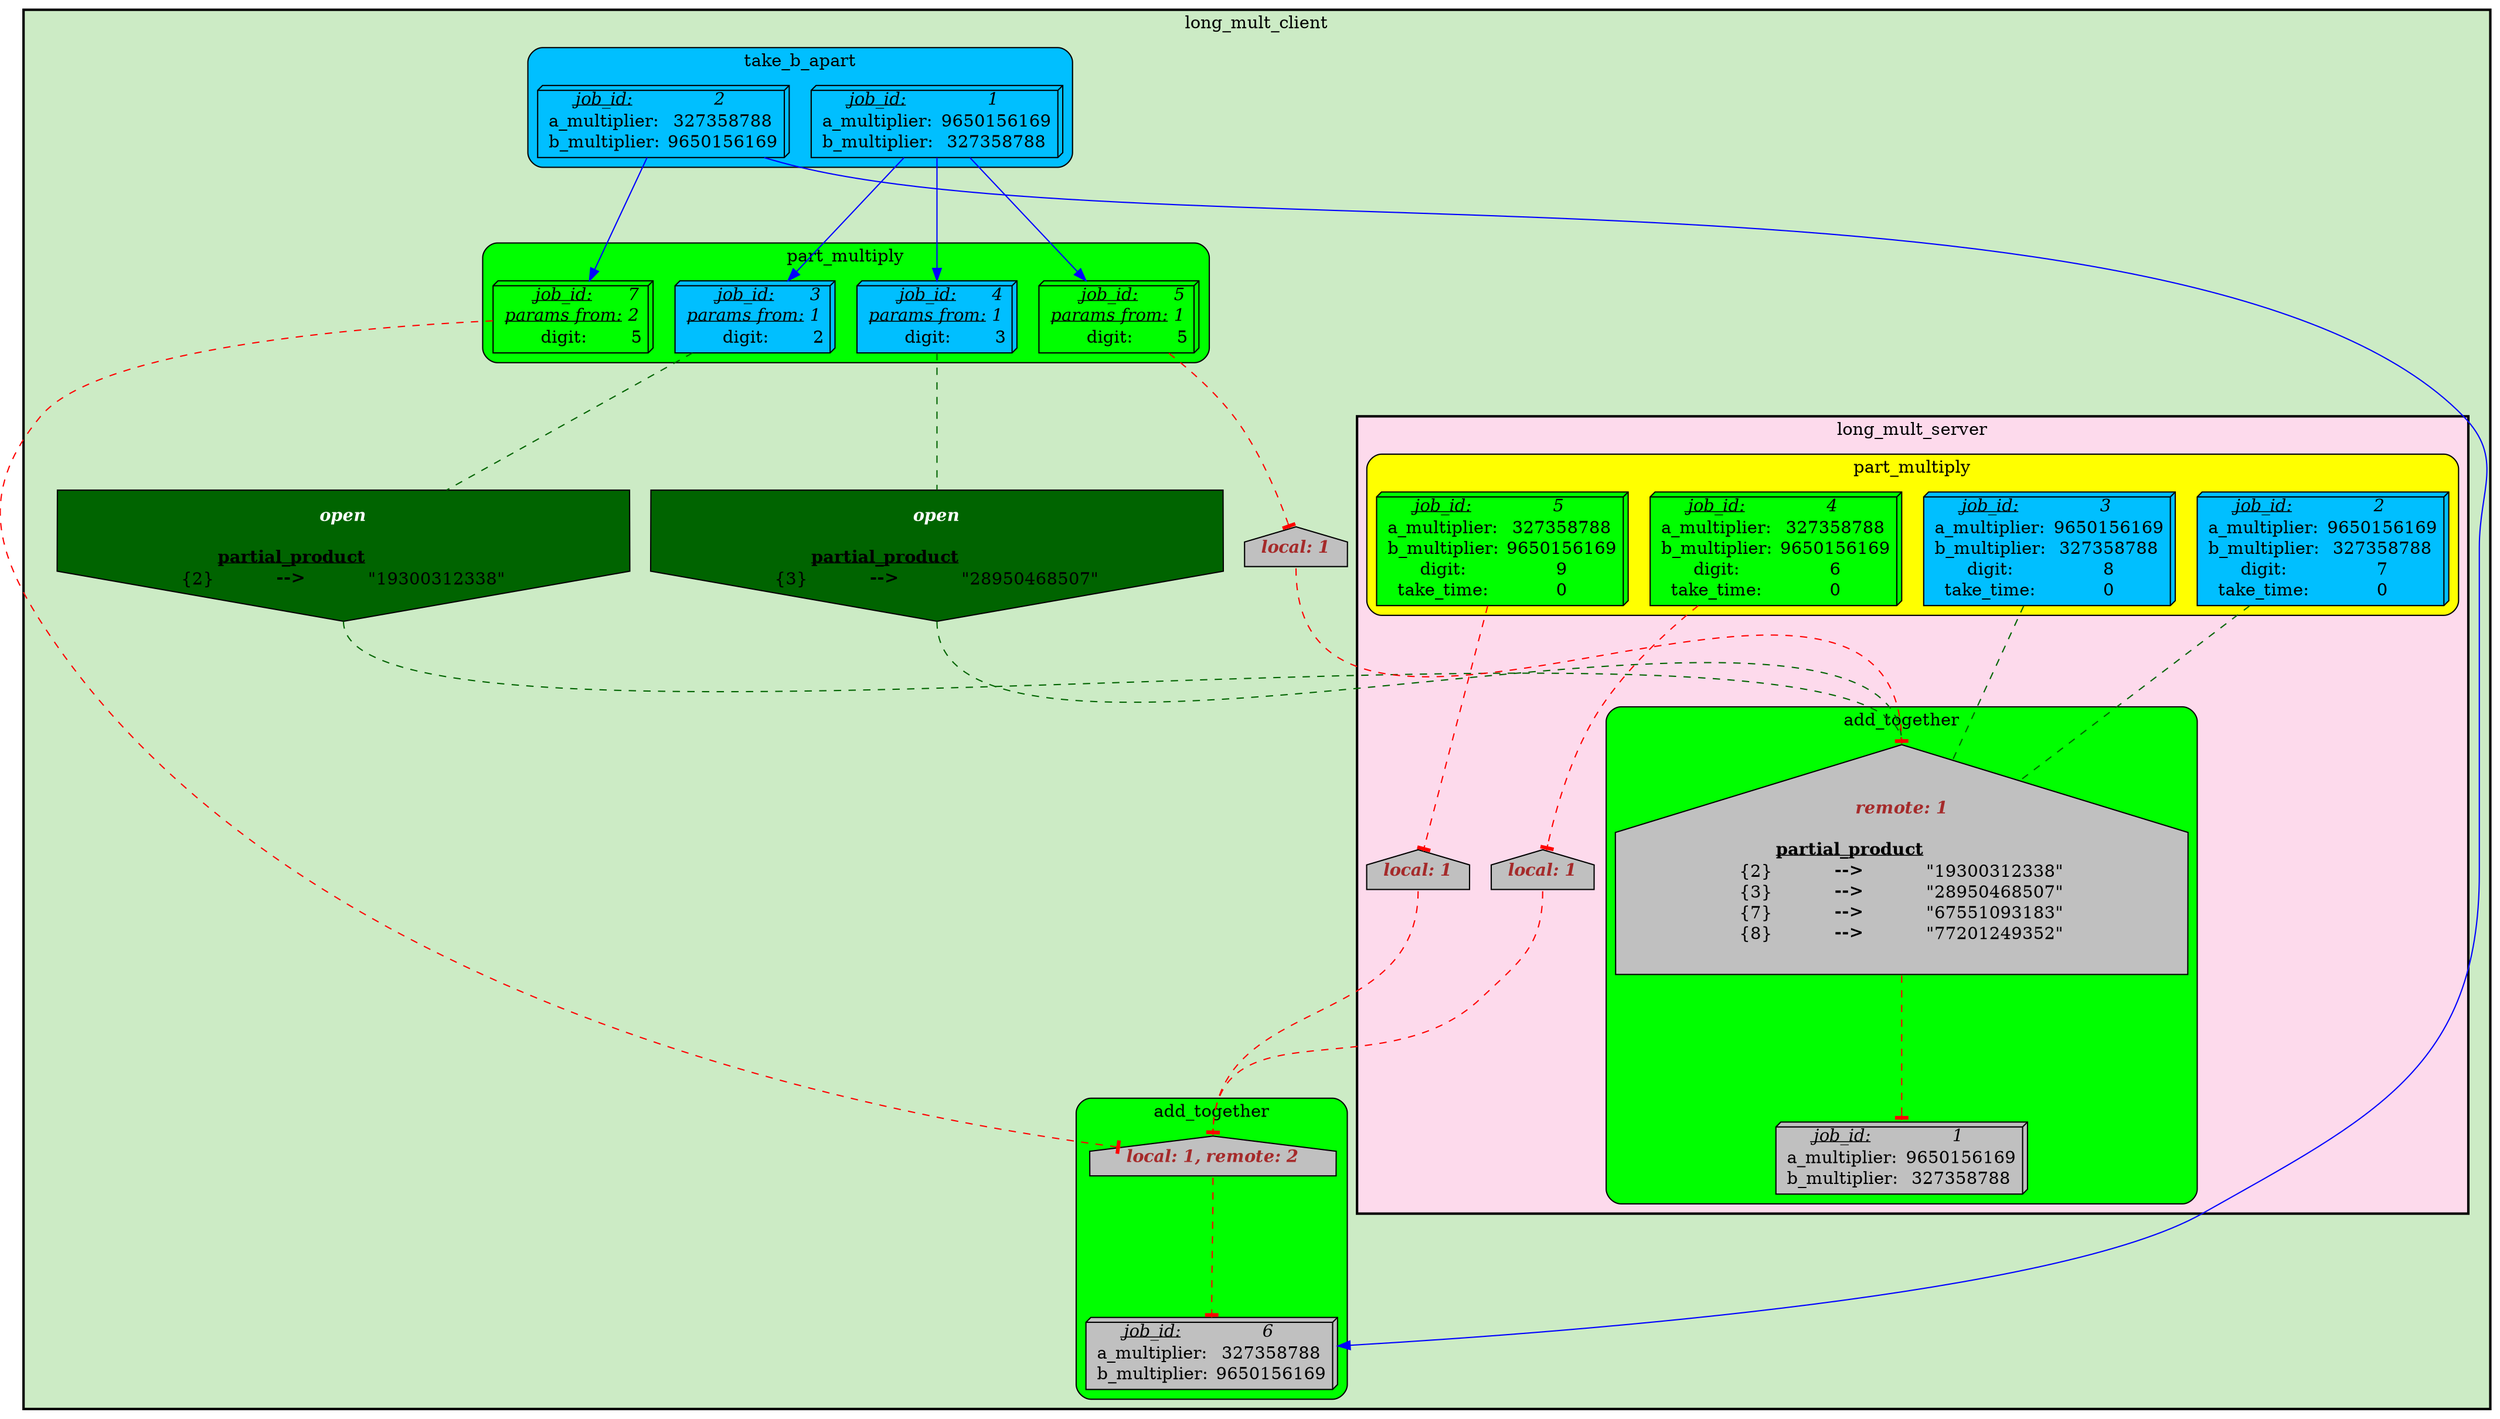 digraph test {
	ratio="compress"; name = "JobDependencyGraph"; pad = "0"; ranksep = "1.4"; remincross = "true";
	job_1__long_mult_client [fillcolor="DeepSkyBlue", label=<<table border="0" cellborder="0" cellspacing="0" cellpadding="1"><tr><td><u><i>job_id:</i></u></td><td><i>1</i></td></tr><tr><td>a_multiplier:</td><td> 9650156169</td></tr><tr><td>b_multiplier:</td><td> 327358788</td></tr></table>>, shape="box3d", style="filled"];
	job_1__long_mult_server [fillcolor="grey", label=<<table border="0" cellborder="0" cellspacing="0" cellpadding="1"><tr><td><u><i>job_id:</i></u></td><td><i>1</i></td></tr><tr><td>a_multiplier:</td><td> 9650156169</td></tr><tr><td>b_multiplier:</td><td> 327358788</td></tr></table>>, shape="box3d", style="filled"];
	job_2__long_mult_client [fillcolor="DeepSkyBlue", label=<<table border="0" cellborder="0" cellspacing="0" cellpadding="1"><tr><td><u><i>job_id:</i></u></td><td><i>2</i></td></tr><tr><td>a_multiplier:</td><td> 327358788</td></tr><tr><td>b_multiplier:</td><td> 9650156169</td></tr></table>>, shape="box3d", style="filled"];
	job_2__long_mult_server [fillcolor="DeepSkyBlue", label=<<table border="0" cellborder="0" cellspacing="0" cellpadding="1"><tr><td><u><i>job_id:</i></u></td><td><i>2</i></td></tr><tr><td>a_multiplier:</td><td> 9650156169</td></tr><tr><td>b_multiplier:</td><td> 327358788</td></tr><tr><td>digit:</td><td> 7</td></tr><tr><td>take_time:</td><td> 0</td></tr></table>>, shape="box3d", style="filled"];
	job_3__long_mult_client [fillcolor="DeepSkyBlue", label=<<table border="0" cellborder="0" cellspacing="0" cellpadding="1"><tr><td><u><i>job_id:</i></u></td><td><i>3</i></td></tr><tr><td><u><i>params from:</i></u></td><td><i>1</i></td></tr><tr><td>digit:</td><td> 2</td></tr></table>>, shape="box3d", style="filled"];
	job_3__long_mult_server [fillcolor="DeepSkyBlue", label=<<table border="0" cellborder="0" cellspacing="0" cellpadding="1"><tr><td><u><i>job_id:</i></u></td><td><i>3</i></td></tr><tr><td>a_multiplier:</td><td> 9650156169</td></tr><tr><td>b_multiplier:</td><td> 327358788</td></tr><tr><td>digit:</td><td> 8</td></tr><tr><td>take_time:</td><td> 0</td></tr></table>>, shape="box3d", style="filled"];
	job_4__long_mult_client [fillcolor="DeepSkyBlue", label=<<table border="0" cellborder="0" cellspacing="0" cellpadding="1"><tr><td><u><i>job_id:</i></u></td><td><i>4</i></td></tr><tr><td><u><i>params from:</i></u></td><td><i>1</i></td></tr><tr><td>digit:</td><td> 3</td></tr></table>>, shape="box3d", style="filled"];
	job_4__long_mult_server [fillcolor="green", label=<<table border="0" cellborder="0" cellspacing="0" cellpadding="1"><tr><td><u><i>job_id:</i></u></td><td><i>4</i></td></tr><tr><td>a_multiplier:</td><td> 327358788</td></tr><tr><td>b_multiplier:</td><td> 9650156169</td></tr><tr><td>digit:</td><td> 6</td></tr><tr><td>take_time:</td><td> 0</td></tr></table>>, shape="box3d", style="filled"];
	job_5__long_mult_client [fillcolor="green", label=<<table border="0" cellborder="0" cellspacing="0" cellpadding="1"><tr><td><u><i>job_id:</i></u></td><td><i>5</i></td></tr><tr><td><u><i>params from:</i></u></td><td><i>1</i></td></tr><tr><td>digit:</td><td> 5</td></tr></table>>, shape="box3d", style="filled"];
	job_5__long_mult_server [fillcolor="green", label=<<table border="0" cellborder="0" cellspacing="0" cellpadding="1"><tr><td><u><i>job_id:</i></u></td><td><i>5</i></td></tr><tr><td>a_multiplier:</td><td> 327358788</td></tr><tr><td>b_multiplier:</td><td> 9650156169</td></tr><tr><td>digit:</td><td> 9</td></tr><tr><td>take_time:</td><td> 0</td></tr></table>>, shape="box3d", style="filled"];
	job_6__long_mult_client [fillcolor="grey", label=<<table border="0" cellborder="0" cellspacing="0" cellpadding="1"><tr><td><u><i>job_id:</i></u></td><td><i>6</i></td></tr><tr><td>a_multiplier:</td><td> 327358788</td></tr><tr><td>b_multiplier:</td><td> 9650156169</td></tr></table>>, shape="box3d", style="filled"];
	job_7__long_mult_client [fillcolor="green", label=<<table border="0" cellborder="0" cellspacing="0" cellpadding="1"><tr><td><u><i>job_id:</i></u></td><td><i>7</i></td></tr><tr><td><u><i>params from:</i></u></td><td><i>2</i></td></tr><tr><td>digit:</td><td> 5</td></tr></table>>, shape="box3d", style="filled"];
	semaphore_1__long_mult_client [fillcolor="darkgreen", label=<<table border="0" cellborder="0" cellspacing="0" cellpadding="1"><tr><td colspan="3"><font color="white"><b><i>open</i></b></font></td></tr><tr><td colspan="3">&nbsp;</td></tr><tr><td></td><td><b><u>partial_product</u></b></td><td></td></tr><tr><td port="semaphore_1__long_mult_client_partial_product_3">{2}</td><td>&nbsp;<b>--&gt;</b>&nbsp;</td><td>&quot;19300312338&quot;</td></tr></table>>, margin="0,0", shape="invhouse", style="filled"];
	semaphore_1__long_mult_server [fillcolor="grey", label=<<table border="0" cellborder="0" cellspacing="0" cellpadding="1"><tr><td colspan="3"><font color="brown"><b><i>remote: 1</i></b></font></td></tr><tr><td colspan="3">&nbsp;</td></tr><tr><td></td><td><b><u>partial_product</u></b></td><td></td></tr><tr><td >{2}</td><td>&nbsp;<b>--&gt;</b>&nbsp;</td><td>&quot;19300312338&quot;</td></tr><tr><td >{3}</td><td>&nbsp;<b>--&gt;</b>&nbsp;</td><td>&quot;28950468507&quot;</td></tr><tr><td port="semaphore_1__long_mult_server_partial_product_2">{7}</td><td>&nbsp;<b>--&gt;</b>&nbsp;</td><td>&quot;67551093183&quot;</td></tr><tr><td port="semaphore_1__long_mult_server_partial_product_3">{8}</td><td>&nbsp;<b>--&gt;</b>&nbsp;</td><td>&quot;77201249352&quot;</td></tr></table>>, margin="0,0", shape="house", style="filled"];
	semaphore_2__long_mult_client [fillcolor="darkgreen", label=<<table border="0" cellborder="0" cellspacing="0" cellpadding="1"><tr><td colspan="3"><font color="white"><b><i>open</i></b></font></td></tr><tr><td colspan="3">&nbsp;</td></tr><tr><td></td><td><b><u>partial_product</u></b></td><td></td></tr><tr><td port="semaphore_2__long_mult_client_partial_product_4">{3}</td><td>&nbsp;<b>--&gt;</b>&nbsp;</td><td>&quot;28950468507&quot;</td></tr></table>>, margin="0,0", shape="invhouse", style="filled"];
	semaphore_2__long_mult_server [fillcolor="grey", label=<<table border="0" cellborder="0" cellspacing="0" cellpadding="1"><tr><td colspan="3"><font color="brown"><b><i>local: 1</i></b></font></td></tr></table>>, margin="0,0", shape="house", style="filled"];
	semaphore_3__long_mult_client [fillcolor="grey", label=<<table border="0" cellborder="0" cellspacing="0" cellpadding="1"><tr><td colspan="3"><font color="brown"><b><i>local: 1</i></b></font></td></tr></table>>, margin="0,0", shape="house", style="filled"];
	semaphore_3__long_mult_server [fillcolor="grey", label=<<table border="0" cellborder="0" cellspacing="0" cellpadding="1"><tr><td colspan="3"><font color="brown"><b><i>local: 1</i></b></font></td></tr></table>>, margin="0,0", shape="house", style="filled"];
	semaphore_4__long_mult_client [fillcolor="grey", label=<<table border="0" cellborder="0" cellspacing="0" cellpadding="1"><tr><td colspan="3"><font color="brown"><b><i>local: 1, remote: 2</i></b></font></td></tr></table>>, margin="0,0", shape="house", style="filled"];
	job_1__long_mult_client -> job_3__long_mult_client [color="blue"];
	job_1__long_mult_client -> job_4__long_mult_client [color="blue"];
	job_1__long_mult_client -> job_5__long_mult_client [color="blue"];
	job_2__long_mult_client -> job_6__long_mult_client [color="blue"];
	job_2__long_mult_client -> job_7__long_mult_client [color="blue"];
	job_2__long_mult_server -> semaphore_1__long_mult_server [arrowhead="none", color="darkgreen", style="dashed"];
	job_3__long_mult_client -> semaphore_1__long_mult_client [arrowhead="none", color="darkgreen", style="dashed"];
	job_3__long_mult_server -> semaphore_1__long_mult_server [arrowhead="none", color="darkgreen", style="dashed"];
	job_4__long_mult_client -> semaphore_2__long_mult_client [arrowhead="none", color="darkgreen", style="dashed"];
	job_4__long_mult_server -> semaphore_2__long_mult_server [arrowhead="tee", color="red", style="dashed"];
	job_5__long_mult_client -> semaphore_3__long_mult_client [arrowhead="tee", color="red", style="dashed"];
	job_5__long_mult_server -> semaphore_3__long_mult_server [arrowhead="tee", color="red", style="dashed"];
	job_7__long_mult_client -> semaphore_4__long_mult_client [arrowhead="tee", color="red", style="dashed"];
	semaphore_1__long_mult_client -> semaphore_1__long_mult_server [arrowhead="none", color="darkgreen", headport="n", style="dashed", tailport="s"];
	semaphore_1__long_mult_server -> job_1__long_mult_server [arrowhead="tee", color="red", headport="n", style="dashed", tailport="s"];
	semaphore_2__long_mult_client -> semaphore_1__long_mult_server [arrowhead="none", color="darkgreen", headport="n", style="dashed", tailport="s"];
	semaphore_2__long_mult_server -> semaphore_4__long_mult_client [arrowhead="tee", color="red", headport="n", style="dashed", tailport="s"];
	semaphore_3__long_mult_client -> semaphore_1__long_mult_server [arrowhead="tee", color="red", headport="n", style="dashed", tailport="s"];
	semaphore_3__long_mult_server -> semaphore_4__long_mult_client [arrowhead="tee", color="red", headport="n", style="dashed", tailport="s"];
	semaphore_4__long_mult_client -> job_6__long_mult_client [arrowhead="tee", color="red", headport="n", style="dashed", tailport="s"];

subgraph cluster_long_mult_client {
	label="long_mult_client";
	style="bold,filled";
	colorscheme="pastel19";
	fillcolor="3";
	color="";
	subgraph cluster_add_together {
		label="add_together";
		style="rounded,filled";
		colorscheme="X11";
		fillcolor="green";
		color="";
		job_6__long_mult_client;
		semaphore_4__long_mult_client;
	}
	subgraph cluster_long_mult_server {
		label="long_mult_server";
		style="bold,filled";
		colorscheme="pastel19";
		fillcolor="8";
		color="";
		subgraph cluster_ehive_test_vj_1___add_together {
			label="add_together";
			style="rounded,filled";
			colorscheme="X11";
			fillcolor="green";
			color="";
			job_1__long_mult_server;
			semaphore_1__long_mult_server;
		}
		subgraph cluster_ehive_test_vj_1___part_multiply {
			label="part_multiply";
			style="rounded,filled";
			colorscheme="X11";
			fillcolor="yellow";
			color="";
			job_2__long_mult_server;
			job_3__long_mult_server;
			job_4__long_mult_server;
			job_5__long_mult_server;
		}
		semaphore_2__long_mult_server;
		semaphore_3__long_mult_server;
	}
	subgraph cluster_part_multiply {
		label="part_multiply";
		style="rounded,filled";
		colorscheme="X11";
		fillcolor="green";
		color="";
		job_3__long_mult_client;
		job_4__long_mult_client;
		job_5__long_mult_client;
		job_7__long_mult_client;
	}
	semaphore_1__long_mult_client;
	semaphore_2__long_mult_client;
	semaphore_3__long_mult_client;
	subgraph cluster_take_b_apart {
		label="take_b_apart";
		style="rounded,filled";
		colorscheme="X11";
		fillcolor="DeepSkyBlue";
		color="";
		job_1__long_mult_client;
		job_2__long_mult_client;
	}
}
}

